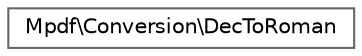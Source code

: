 digraph "Graphical Class Hierarchy"
{
 // LATEX_PDF_SIZE
  bgcolor="transparent";
  edge [fontname=Helvetica,fontsize=10,labelfontname=Helvetica,labelfontsize=10];
  node [fontname=Helvetica,fontsize=10,shape=box,height=0.2,width=0.4];
  rankdir="LR";
  Node0 [id="Node000000",label="Mpdf\\Conversion\\DecToRoman",height=0.2,width=0.4,color="grey40", fillcolor="white", style="filled",URL="$classMpdf_1_1Conversion_1_1DecToRoman.html",tooltip=" "];
}
